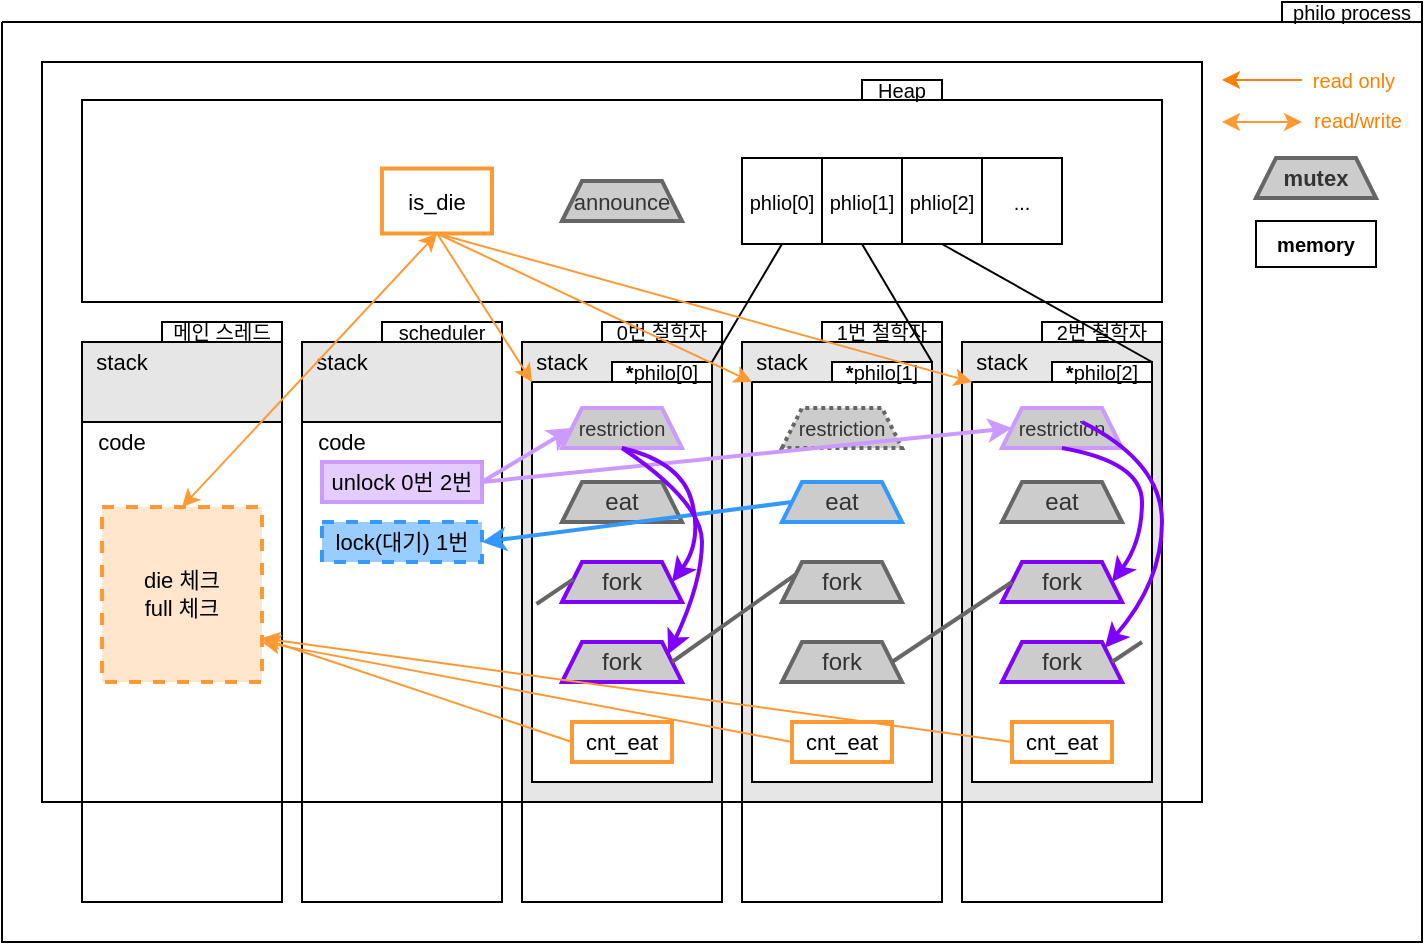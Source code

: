 <mxfile version="16.5.6" type="device"><diagram id="tbqiE4dbGTn-jO08lg78" name="Page-1"><mxGraphModel dx="1576" dy="487" grid="1" gridSize="10" guides="1" tooltips="1" connect="1" arrows="1" fold="1" page="1" pageScale="1" pageWidth="827" pageHeight="1169" math="0" shadow="0"><root><mxCell id="0"/><mxCell id="1" parent="0"/><mxCell id="xR-c-VvxrOip-rtL6C1P-1" value="" style="swimlane;startSize=0;fillColor=none;" parent="1" vertex="1"><mxGeometry x="-80" y="30" width="710" height="460" as="geometry"/></mxCell><mxCell id="xR-c-VvxrOip-rtL6C1P-2" value="" style="rounded=0;whiteSpace=wrap;html=1;" parent="xR-c-VvxrOip-rtL6C1P-1" vertex="1"><mxGeometry x="20" y="20" width="580" height="370" as="geometry"/></mxCell><mxCell id="xR-c-VvxrOip-rtL6C1P-21" value="" style="rounded=0;whiteSpace=wrap;html=1;fillColor=default;" parent="xR-c-VvxrOip-rtL6C1P-1" vertex="1"><mxGeometry x="40" y="39" width="540" height="101" as="geometry"/></mxCell><mxCell id="xR-c-VvxrOip-rtL6C1P-22" value="Heap" style="text;html=1;strokeColor=default;fillColor=default;align=center;verticalAlign=middle;whiteSpace=wrap;rounded=0;fontSize=10;" parent="xR-c-VvxrOip-rtL6C1P-1" vertex="1"><mxGeometry x="430" y="29" width="40" height="10" as="geometry"/></mxCell><mxCell id="xR-c-VvxrOip-rtL6C1P-51" value="is_die" style="rounded=0;whiteSpace=wrap;html=1;fontSize=11;strokeColor=#FF9933;fillColor=default;strokeWidth=2;" parent="xR-c-VvxrOip-rtL6C1P-1" vertex="1"><mxGeometry x="190" y="73.25" width="55" height="32.5" as="geometry"/></mxCell><mxCell id="xR-c-VvxrOip-rtL6C1P-58" value="" style="endArrow=classic;html=1;rounded=0;fontSize=8;strokeColor=#FF8000;" parent="xR-c-VvxrOip-rtL6C1P-1" edge="1"><mxGeometry width="50" height="50" relative="1" as="geometry"><mxPoint x="650" y="29" as="sourcePoint"/><mxPoint x="610" y="29" as="targetPoint"/></mxGeometry></mxCell><mxCell id="xR-c-VvxrOip-rtL6C1P-69" value="read only" style="text;html=1;strokeColor=none;fillColor=none;align=center;verticalAlign=middle;whiteSpace=wrap;rounded=0;fontSize=10;fontColor=#FF8000;" parent="xR-c-VvxrOip-rtL6C1P-1" vertex="1"><mxGeometry x="651" y="24" width="50" height="10" as="geometry"/></mxCell><mxCell id="xR-c-VvxrOip-rtL6C1P-24" value="메인 스레드" style="text;html=1;strokeColor=default;fillColor=default;align=center;verticalAlign=middle;whiteSpace=wrap;rounded=0;fontSize=10;" parent="xR-c-VvxrOip-rtL6C1P-1" vertex="1"><mxGeometry x="80" y="150" width="60" height="10" as="geometry"/></mxCell><mxCell id="xR-c-VvxrOip-rtL6C1P-5" value="" style="rounded=0;whiteSpace=wrap;html=1;fillColor=#E6E6E6;" parent="xR-c-VvxrOip-rtL6C1P-1" vertex="1"><mxGeometry x="40" y="160" width="100" height="190" as="geometry"/></mxCell><mxCell id="9Kyh-fDRt-p_6AK05eIm-3" value="scheduler" style="text;html=1;strokeColor=default;fillColor=default;align=center;verticalAlign=middle;whiteSpace=wrap;rounded=0;fontSize=10;" vertex="1" parent="xR-c-VvxrOip-rtL6C1P-1"><mxGeometry x="190" y="150" width="60" height="10" as="geometry"/></mxCell><mxCell id="9Kyh-fDRt-p_6AK05eIm-9" value="0번 철학자" style="text;html=1;strokeColor=default;fillColor=default;align=center;verticalAlign=middle;whiteSpace=wrap;rounded=0;fontSize=10;" vertex="1" parent="xR-c-VvxrOip-rtL6C1P-1"><mxGeometry x="300" y="150" width="60" height="10" as="geometry"/></mxCell><mxCell id="9Kyh-fDRt-p_6AK05eIm-11" value="1번 철학자" style="text;html=1;strokeColor=default;fillColor=default;align=center;verticalAlign=middle;whiteSpace=wrap;rounded=0;fontSize=10;" vertex="1" parent="xR-c-VvxrOip-rtL6C1P-1"><mxGeometry x="410" y="150" width="60" height="10" as="geometry"/></mxCell><mxCell id="9Kyh-fDRt-p_6AK05eIm-16" value="" style="rounded=0;whiteSpace=wrap;html=1;fillColor=default;" vertex="1" parent="xR-c-VvxrOip-rtL6C1P-1"><mxGeometry x="480" y="390" width="100" height="50" as="geometry"/></mxCell><mxCell id="9Kyh-fDRt-p_6AK05eIm-17" value="2번 철학자" style="text;html=1;strokeColor=default;fillColor=default;align=center;verticalAlign=middle;whiteSpace=wrap;rounded=0;fontSize=10;" vertex="1" parent="xR-c-VvxrOip-rtL6C1P-1"><mxGeometry x="520" y="150" width="60" height="10" as="geometry"/></mxCell><mxCell id="9Kyh-fDRt-p_6AK05eIm-20" value="" style="rounded=0;whiteSpace=wrap;html=1;fillColor=#E6E6E6;" vertex="1" parent="xR-c-VvxrOip-rtL6C1P-1"><mxGeometry x="150" y="160" width="100" height="190" as="geometry"/></mxCell><mxCell id="9Kyh-fDRt-p_6AK05eIm-147" style="edgeStyle=orthogonalEdgeStyle;rounded=0;orthogonalLoop=1;jettySize=auto;html=1;exitX=0.5;exitY=1;exitDx=0;exitDy=0;entryX=0.5;entryY=1;entryDx=0;entryDy=0;fontSize=11;strokeColor=#000000;strokeWidth=1;" edge="1" parent="xR-c-VvxrOip-rtL6C1P-1" source="9Kyh-fDRt-p_6AK05eIm-21" target="xR-c-VvxrOip-rtL6C1P-2"><mxGeometry relative="1" as="geometry"/></mxCell><mxCell id="9Kyh-fDRt-p_6AK05eIm-21" value="" style="rounded=0;whiteSpace=wrap;html=1;fillColor=#E6E6E6;" vertex="1" parent="xR-c-VvxrOip-rtL6C1P-1"><mxGeometry x="260" y="160" width="100" height="230" as="geometry"/></mxCell><mxCell id="9Kyh-fDRt-p_6AK05eIm-22" value="" style="rounded=0;whiteSpace=wrap;html=1;fillColor=#E6E6E6;" vertex="1" parent="xR-c-VvxrOip-rtL6C1P-1"><mxGeometry x="370" y="160" width="100" height="230" as="geometry"/></mxCell><mxCell id="9Kyh-fDRt-p_6AK05eIm-23" value="" style="rounded=0;whiteSpace=wrap;html=1;fillColor=#E6E6E6;" vertex="1" parent="xR-c-VvxrOip-rtL6C1P-1"><mxGeometry x="480" y="160" width="100" height="230" as="geometry"/></mxCell><mxCell id="9Kyh-fDRt-p_6AK05eIm-24" value="" style="rounded=0;whiteSpace=wrap;html=1;fillColor=default;" vertex="1" parent="xR-c-VvxrOip-rtL6C1P-1"><mxGeometry x="265" y="180" width="90" height="200" as="geometry"/></mxCell><mxCell id="9Kyh-fDRt-p_6AK05eIm-25" value="&lt;b&gt;*&lt;/b&gt;philo[0]" style="text;html=1;strokeColor=default;fillColor=default;align=center;verticalAlign=middle;whiteSpace=wrap;rounded=0;fontSize=10;" vertex="1" parent="xR-c-VvxrOip-rtL6C1P-1"><mxGeometry x="305" y="170" width="50" height="10" as="geometry"/></mxCell><mxCell id="9Kyh-fDRt-p_6AK05eIm-26" value="" style="rounded=0;whiteSpace=wrap;html=1;fillColor=default;" vertex="1" parent="xR-c-VvxrOip-rtL6C1P-1"><mxGeometry x="375" y="180" width="90" height="200" as="geometry"/></mxCell><mxCell id="9Kyh-fDRt-p_6AK05eIm-27" value="&lt;b&gt;*&lt;/b&gt;philo[1]" style="text;html=1;strokeColor=default;fillColor=default;align=center;verticalAlign=middle;whiteSpace=wrap;rounded=0;fontSize=10;" vertex="1" parent="xR-c-VvxrOip-rtL6C1P-1"><mxGeometry x="415" y="170" width="50" height="10" as="geometry"/></mxCell><mxCell id="9Kyh-fDRt-p_6AK05eIm-28" value="" style="rounded=0;whiteSpace=wrap;html=1;fillColor=default;" vertex="1" parent="xR-c-VvxrOip-rtL6C1P-1"><mxGeometry x="485" y="180" width="90" height="200" as="geometry"/></mxCell><mxCell id="9Kyh-fDRt-p_6AK05eIm-29" value="&lt;b&gt;*&lt;/b&gt;philo[2]" style="text;html=1;strokeColor=default;fillColor=default;align=center;verticalAlign=middle;whiteSpace=wrap;rounded=0;fontSize=10;" vertex="1" parent="xR-c-VvxrOip-rtL6C1P-1"><mxGeometry x="525" y="170" width="50" height="10" as="geometry"/></mxCell><mxCell id="9Kyh-fDRt-p_6AK05eIm-13" value="restriction" style="shape=trapezoid;perimeter=trapezoidPerimeter;whiteSpace=wrap;html=1;fixedSize=1;size=10;fillColor=#CCCCCC;fontColor=#333333;strokeColor=#CC99FF;strokeWidth=2;fontSize=10;" vertex="1" parent="xR-c-VvxrOip-rtL6C1P-1"><mxGeometry x="280" y="193" width="60" height="20" as="geometry"/></mxCell><mxCell id="9Kyh-fDRt-p_6AK05eIm-30" value="restriction" style="shape=trapezoid;perimeter=trapezoidPerimeter;whiteSpace=wrap;html=1;fixedSize=1;size=10;fillColor=#CCCCCC;fontColor=#333333;strokeColor=#666666;strokeWidth=2;fontSize=10;dashed=1;dashPattern=1 1;" vertex="1" parent="xR-c-VvxrOip-rtL6C1P-1"><mxGeometry x="390" y="193" width="60" height="20" as="geometry"/></mxCell><mxCell id="9Kyh-fDRt-p_6AK05eIm-31" value="restriction" style="shape=trapezoid;perimeter=trapezoidPerimeter;whiteSpace=wrap;html=1;fixedSize=1;size=10;fillColor=#CCCCCC;fontColor=#333333;strokeColor=#CC99FF;strokeWidth=2;fontSize=10;" vertex="1" parent="xR-c-VvxrOip-rtL6C1P-1"><mxGeometry x="500" y="193" width="60" height="20" as="geometry"/></mxCell><mxCell id="9Kyh-fDRt-p_6AK05eIm-32" value="eat" style="shape=trapezoid;perimeter=trapezoidPerimeter;whiteSpace=wrap;html=1;fixedSize=1;size=10;fillColor=#CCCCCC;fontColor=#333333;strokeColor=#666666;strokeWidth=2;fontSize=12;" vertex="1" parent="xR-c-VvxrOip-rtL6C1P-1"><mxGeometry x="280" y="230" width="60" height="20" as="geometry"/></mxCell><mxCell id="9Kyh-fDRt-p_6AK05eIm-36" value="eat" style="shape=trapezoid;perimeter=trapezoidPerimeter;whiteSpace=wrap;html=1;fixedSize=1;size=10;fillColor=#CCCCCC;fontColor=#333333;strokeColor=#3399FF;strokeWidth=2;fontSize=12;" vertex="1" parent="xR-c-VvxrOip-rtL6C1P-1"><mxGeometry x="390" y="230" width="60" height="20" as="geometry"/></mxCell><mxCell id="9Kyh-fDRt-p_6AK05eIm-37" value="eat" style="shape=trapezoid;perimeter=trapezoidPerimeter;whiteSpace=wrap;html=1;fixedSize=1;size=10;fillColor=#CCCCCC;fontColor=#333333;strokeColor=#666666;strokeWidth=2;fontSize=12;" vertex="1" parent="xR-c-VvxrOip-rtL6C1P-1"><mxGeometry x="500" y="230" width="60" height="20" as="geometry"/></mxCell><mxCell id="9Kyh-fDRt-p_6AK05eIm-40" value="announce" style="shape=trapezoid;perimeter=trapezoidPerimeter;whiteSpace=wrap;html=1;fixedSize=1;size=10;fillColor=#CCCCCC;fontColor=#333333;strokeColor=#666666;strokeWidth=2;fontSize=11;" vertex="1" parent="xR-c-VvxrOip-rtL6C1P-1"><mxGeometry x="280" y="79.5" width="60" height="20" as="geometry"/></mxCell><mxCell id="9Kyh-fDRt-p_6AK05eIm-41" value="fork" style="shape=trapezoid;perimeter=trapezoidPerimeter;whiteSpace=wrap;html=1;fixedSize=1;size=10;fillColor=#CCCCCC;fontColor=#333333;strokeColor=#7F00FF;strokeWidth=2;fontSize=12;" vertex="1" parent="xR-c-VvxrOip-rtL6C1P-1"><mxGeometry x="280" y="270" width="60" height="20" as="geometry"/></mxCell><mxCell id="9Kyh-fDRt-p_6AK05eIm-42" value="fork" style="shape=trapezoid;perimeter=trapezoidPerimeter;whiteSpace=wrap;html=1;fixedSize=1;size=10;fillColor=#CCCCCC;fontColor=#333333;strokeColor=#666666;strokeWidth=2;fontSize=12;" vertex="1" parent="xR-c-VvxrOip-rtL6C1P-1"><mxGeometry x="390" y="270" width="60" height="20" as="geometry"/></mxCell><mxCell id="9Kyh-fDRt-p_6AK05eIm-43" value="fork" style="shape=trapezoid;perimeter=trapezoidPerimeter;whiteSpace=wrap;html=1;fixedSize=1;size=10;fillColor=#CCCCCC;fontColor=#333333;strokeColor=#7F00FF;strokeWidth=2;fontSize=12;" vertex="1" parent="xR-c-VvxrOip-rtL6C1P-1"><mxGeometry x="280" y="310" width="60" height="20" as="geometry"/></mxCell><mxCell id="9Kyh-fDRt-p_6AK05eIm-44" value="fork" style="shape=trapezoid;perimeter=trapezoidPerimeter;whiteSpace=wrap;html=1;fixedSize=1;size=10;fillColor=#CCCCCC;fontColor=#333333;strokeColor=#666666;strokeWidth=2;fontSize=12;" vertex="1" parent="xR-c-VvxrOip-rtL6C1P-1"><mxGeometry x="390" y="310" width="60" height="20" as="geometry"/></mxCell><mxCell id="9Kyh-fDRt-p_6AK05eIm-93" value="fork" style="shape=trapezoid;perimeter=trapezoidPerimeter;whiteSpace=wrap;html=1;fixedSize=1;size=10;fillColor=#CCCCCC;fontColor=#333333;strokeColor=#7F00FF;strokeWidth=2;fontSize=12;" vertex="1" parent="xR-c-VvxrOip-rtL6C1P-1"><mxGeometry x="500" y="270" width="60" height="20" as="geometry"/></mxCell><mxCell id="9Kyh-fDRt-p_6AK05eIm-94" value="fork" style="shape=trapezoid;perimeter=trapezoidPerimeter;whiteSpace=wrap;html=1;fixedSize=1;size=10;fillColor=#CCCCCC;fontColor=#333333;strokeColor=#7F00FF;strokeWidth=2;fontSize=12;" vertex="1" parent="xR-c-VvxrOip-rtL6C1P-1"><mxGeometry x="500" y="310" width="60" height="20" as="geometry"/></mxCell><mxCell id="9Kyh-fDRt-p_6AK05eIm-96" value="" style="endArrow=none;html=1;rounded=0;fontSize=11;entryX=1;entryY=0.5;entryDx=0;entryDy=0;exitX=0;exitY=0.25;exitDx=0;exitDy=0;strokeWidth=2;strokeColor=#666666;" edge="1" parent="xR-c-VvxrOip-rtL6C1P-1" source="9Kyh-fDRt-p_6AK05eIm-42" target="9Kyh-fDRt-p_6AK05eIm-43"><mxGeometry width="50" height="50" relative="1" as="geometry"><mxPoint x="230" y="320" as="sourcePoint"/><mxPoint x="280" y="270" as="targetPoint"/></mxGeometry></mxCell><mxCell id="9Kyh-fDRt-p_6AK05eIm-98" value="" style="endArrow=none;html=1;rounded=0;fontSize=11;entryX=1;entryY=0.5;entryDx=0;entryDy=0;exitX=0;exitY=0.5;exitDx=0;exitDy=0;strokeWidth=2;strokeColor=#666666;" edge="1" parent="xR-c-VvxrOip-rtL6C1P-1" source="9Kyh-fDRt-p_6AK05eIm-93" target="9Kyh-fDRt-p_6AK05eIm-44"><mxGeometry width="50" height="50" relative="1" as="geometry"><mxPoint x="405" y="330" as="sourcePoint"/><mxPoint x="345" y="290" as="targetPoint"/></mxGeometry></mxCell><mxCell id="9Kyh-fDRt-p_6AK05eIm-99" value="" style="endArrow=none;html=1;rounded=0;fontSize=11;exitX=1;exitY=0.5;exitDx=0;exitDy=0;strokeWidth=2;strokeColor=#666666;" edge="1" parent="xR-c-VvxrOip-rtL6C1P-1" source="9Kyh-fDRt-p_6AK05eIm-94"><mxGeometry width="50" height="50" relative="1" as="geometry"><mxPoint x="515" y="290" as="sourcePoint"/><mxPoint x="570" y="310" as="targetPoint"/></mxGeometry></mxCell><mxCell id="9Kyh-fDRt-p_6AK05eIm-102" value="" style="endArrow=none;html=1;rounded=0;fontSize=11;exitX=1;exitY=0.5;exitDx=0;exitDy=0;strokeWidth=2;strokeColor=#666666;entryX=0.983;entryY=0.797;entryDx=0;entryDy=0;entryPerimeter=0;" edge="1" parent="xR-c-VvxrOip-rtL6C1P-1"><mxGeometry width="50" height="50" relative="1" as="geometry"><mxPoint x="267.26" y="291" as="sourcePoint"/><mxPoint x="285.73" y="278.52" as="targetPoint"/></mxGeometry></mxCell><mxCell id="9Kyh-fDRt-p_6AK05eIm-105" value="stack" style="text;html=1;strokeColor=none;fillColor=none;align=center;verticalAlign=middle;whiteSpace=wrap;rounded=0;fontSize=11;" vertex="1" parent="xR-c-VvxrOip-rtL6C1P-1"><mxGeometry x="480" y="160" width="40" height="20" as="geometry"/></mxCell><mxCell id="9Kyh-fDRt-p_6AK05eIm-106" value="stack" style="text;html=1;strokeColor=none;fillColor=none;align=center;verticalAlign=middle;whiteSpace=wrap;rounded=0;fontSize=11;" vertex="1" parent="xR-c-VvxrOip-rtL6C1P-1"><mxGeometry x="370" y="160" width="40" height="20" as="geometry"/></mxCell><mxCell id="9Kyh-fDRt-p_6AK05eIm-107" value="stack" style="text;html=1;strokeColor=none;fillColor=none;align=center;verticalAlign=middle;whiteSpace=wrap;rounded=0;fontSize=11;" vertex="1" parent="xR-c-VvxrOip-rtL6C1P-1"><mxGeometry x="260" y="160" width="40" height="20" as="geometry"/></mxCell><mxCell id="9Kyh-fDRt-p_6AK05eIm-108" value="stack" style="text;html=1;strokeColor=none;fillColor=none;align=center;verticalAlign=middle;whiteSpace=wrap;rounded=0;fontSize=11;" vertex="1" parent="xR-c-VvxrOip-rtL6C1P-1"><mxGeometry x="150" y="160" width="40" height="20" as="geometry"/></mxCell><mxCell id="9Kyh-fDRt-p_6AK05eIm-109" value="stack" style="text;html=1;strokeColor=none;fillColor=none;align=center;verticalAlign=middle;whiteSpace=wrap;rounded=0;fontSize=11;" vertex="1" parent="xR-c-VvxrOip-rtL6C1P-1"><mxGeometry x="40" y="160" width="40" height="20" as="geometry"/></mxCell><mxCell id="xR-c-VvxrOip-rtL6C1P-14" value="" style="rounded=0;whiteSpace=wrap;html=1;fillColor=default;" parent="xR-c-VvxrOip-rtL6C1P-1" vertex="1"><mxGeometry x="150" y="200" width="100" height="190" as="geometry"/></mxCell><mxCell id="9Kyh-fDRt-p_6AK05eIm-111" value="code" style="text;html=1;strokeColor=none;fillColor=none;align=center;verticalAlign=middle;whiteSpace=wrap;rounded=0;fontSize=11;" vertex="1" parent="xR-c-VvxrOip-rtL6C1P-1"><mxGeometry x="150" y="200" width="40" height="20" as="geometry"/></mxCell><mxCell id="9Kyh-fDRt-p_6AK05eIm-112" value="" style="endArrow=classic;html=1;rounded=0;fontSize=11;strokeColor=#CC99FF;strokeWidth=2;entryX=0;entryY=0.5;entryDx=0;entryDy=0;exitX=1;exitY=0.5;exitDx=0;exitDy=0;" edge="1" parent="xR-c-VvxrOip-rtL6C1P-1" source="9Kyh-fDRt-p_6AK05eIm-113" target="9Kyh-fDRt-p_6AK05eIm-13"><mxGeometry width="50" height="50" relative="1" as="geometry"><mxPoint x="230" y="250" as="sourcePoint"/><mxPoint x="280" y="200" as="targetPoint"/></mxGeometry></mxCell><mxCell id="9Kyh-fDRt-p_6AK05eIm-113" value="unlock 0번 2번" style="rounded=0;whiteSpace=wrap;html=1;fontSize=11;strokeWidth=2;fillColor=#E5CCFF;strokeColor=#CC99FF;" vertex="1" parent="xR-c-VvxrOip-rtL6C1P-1"><mxGeometry x="160" y="220" width="80" height="20" as="geometry"/></mxCell><mxCell id="9Kyh-fDRt-p_6AK05eIm-114" value="" style="endArrow=classic;html=1;rounded=0;fontSize=11;strokeColor=#CC99FF;strokeWidth=2;entryX=0;entryY=0.5;entryDx=0;entryDy=0;exitX=1;exitY=0.5;exitDx=0;exitDy=0;" edge="1" parent="xR-c-VvxrOip-rtL6C1P-1" source="9Kyh-fDRt-p_6AK05eIm-113" target="9Kyh-fDRt-p_6AK05eIm-31"><mxGeometry width="50" height="50" relative="1" as="geometry"><mxPoint x="250" y="240" as="sourcePoint"/><mxPoint x="295" y="213" as="targetPoint"/></mxGeometry></mxCell><mxCell id="9Kyh-fDRt-p_6AK05eIm-115" value="lock(대기) 1번" style="rounded=0;whiteSpace=wrap;html=1;fontSize=11;strokeWidth=2;fillColor=#99CCFF;strokeColor=#3399FF;dashed=1;" vertex="1" parent="xR-c-VvxrOip-rtL6C1P-1"><mxGeometry x="160" y="250" width="80" height="20" as="geometry"/></mxCell><mxCell id="9Kyh-fDRt-p_6AK05eIm-116" value="" style="endArrow=classic;html=1;rounded=0;fontSize=11;strokeColor=#3399FF;strokeWidth=2;entryX=1;entryY=0.5;entryDx=0;entryDy=0;exitX=0;exitY=0.5;exitDx=0;exitDy=0;" edge="1" parent="xR-c-VvxrOip-rtL6C1P-1" source="9Kyh-fDRt-p_6AK05eIm-36" target="9Kyh-fDRt-p_6AK05eIm-115"><mxGeometry width="50" height="50" relative="1" as="geometry"><mxPoint x="250" y="240" as="sourcePoint"/><mxPoint x="515" y="213" as="targetPoint"/></mxGeometry></mxCell><mxCell id="9Kyh-fDRt-p_6AK05eIm-117" value="" style="curved=1;endArrow=classic;html=1;rounded=0;fontSize=11;strokeColor=#7F00FF;strokeWidth=2;exitX=0.5;exitY=1;exitDx=0;exitDy=0;entryX=1;entryY=0.5;entryDx=0;entryDy=0;" edge="1" parent="xR-c-VvxrOip-rtL6C1P-1" source="9Kyh-fDRt-p_6AK05eIm-13" target="9Kyh-fDRt-p_6AK05eIm-41"><mxGeometry width="50" height="50" relative="1" as="geometry"><mxPoint x="300" y="220" as="sourcePoint"/><mxPoint x="350" y="170" as="targetPoint"/><Array as="points"><mxPoint x="340" y="220"/><mxPoint x="350" y="260"/></Array></mxGeometry></mxCell><mxCell id="9Kyh-fDRt-p_6AK05eIm-118" value="" style="curved=1;endArrow=classic;html=1;rounded=0;fontSize=11;strokeColor=#7F00FF;strokeWidth=2;exitX=0.5;exitY=1;exitDx=0;exitDy=0;entryX=1;entryY=0.25;entryDx=0;entryDy=0;" edge="1" parent="xR-c-VvxrOip-rtL6C1P-1" source="9Kyh-fDRt-p_6AK05eIm-13" target="9Kyh-fDRt-p_6AK05eIm-43"><mxGeometry width="50" height="50" relative="1" as="geometry"><mxPoint x="320" y="223" as="sourcePoint"/><mxPoint x="345" y="290" as="targetPoint"/><Array as="points"><mxPoint x="350" y="240"/><mxPoint x="350" y="280"/></Array></mxGeometry></mxCell><mxCell id="9Kyh-fDRt-p_6AK05eIm-136" value="" style="curved=1;endArrow=classic;html=1;rounded=0;fontSize=11;strokeColor=#7F00FF;strokeWidth=2;exitX=0.5;exitY=1;exitDx=0;exitDy=0;entryX=1;entryY=0.5;entryDx=0;entryDy=0;" edge="1" parent="xR-c-VvxrOip-rtL6C1P-1" source="9Kyh-fDRt-p_6AK05eIm-31" target="9Kyh-fDRt-p_6AK05eIm-93"><mxGeometry width="50" height="50" relative="1" as="geometry"><mxPoint x="320" y="223" as="sourcePoint"/><mxPoint x="343.077" y="326.154" as="targetPoint"/><Array as="points"><mxPoint x="570" y="220"/><mxPoint x="570" y="260"/></Array></mxGeometry></mxCell><mxCell id="9Kyh-fDRt-p_6AK05eIm-139" value="" style="rounded=0;whiteSpace=wrap;html=1;fillColor=default;" vertex="1" parent="xR-c-VvxrOip-rtL6C1P-1"><mxGeometry x="40" y="200" width="100" height="190" as="geometry"/></mxCell><mxCell id="9Kyh-fDRt-p_6AK05eIm-140" value="code" style="text;html=1;strokeColor=none;fillColor=none;align=center;verticalAlign=middle;whiteSpace=wrap;rounded=0;fontSize=11;" vertex="1" parent="xR-c-VvxrOip-rtL6C1P-1"><mxGeometry x="40" y="200" width="40" height="20" as="geometry"/></mxCell><mxCell id="9Kyh-fDRt-p_6AK05eIm-141" value="die 체크&lt;br&gt;full 체크" style="rounded=0;whiteSpace=wrap;html=1;dashed=1;fontSize=11;strokeColor=#FF9933;strokeWidth=2;fillColor=#FFE6CC;" vertex="1" parent="xR-c-VvxrOip-rtL6C1P-1"><mxGeometry x="50" y="242.5" width="80" height="87.5" as="geometry"/></mxCell><mxCell id="9Kyh-fDRt-p_6AK05eIm-142" value="" style="endArrow=none;html=1;rounded=0;fontSize=10;strokeColor=#000000;strokeWidth=1;entryX=0.5;entryY=1;entryDx=0;entryDy=0;exitX=1;exitY=0;exitDx=0;exitDy=0;" edge="1" parent="xR-c-VvxrOip-rtL6C1P-1" source="9Kyh-fDRt-p_6AK05eIm-25" target="xR-c-VvxrOip-rtL6C1P-45"><mxGeometry width="50" height="50" relative="1" as="geometry"><mxPoint x="320" y="280" as="sourcePoint"/><mxPoint x="370" y="230" as="targetPoint"/></mxGeometry></mxCell><mxCell id="9Kyh-fDRt-p_6AK05eIm-143" value="" style="endArrow=none;html=1;rounded=0;fontSize=10;strokeColor=#000000;strokeWidth=1;entryX=0.5;entryY=1;entryDx=0;entryDy=0;exitX=1;exitY=0;exitDx=0;exitDy=0;" edge="1" parent="xR-c-VvxrOip-rtL6C1P-1" source="9Kyh-fDRt-p_6AK05eIm-27" target="xR-c-VvxrOip-rtL6C1P-46"><mxGeometry width="50" height="50" relative="1" as="geometry"><mxPoint x="365" y="180" as="sourcePoint"/><mxPoint x="390" y="133" as="targetPoint"/></mxGeometry></mxCell><mxCell id="9Kyh-fDRt-p_6AK05eIm-144" value="" style="endArrow=none;html=1;rounded=0;fontSize=10;strokeColor=#000000;strokeWidth=1;entryX=0.5;entryY=1;entryDx=0;entryDy=0;exitX=1;exitY=0;exitDx=0;exitDy=0;" edge="1" parent="xR-c-VvxrOip-rtL6C1P-1" source="9Kyh-fDRt-p_6AK05eIm-29" target="xR-c-VvxrOip-rtL6C1P-47"><mxGeometry width="50" height="50" relative="1" as="geometry"><mxPoint x="375" y="190" as="sourcePoint"/><mxPoint x="400" y="143" as="targetPoint"/></mxGeometry></mxCell><mxCell id="9Kyh-fDRt-p_6AK05eIm-110" value="" style="group;fontSize=13;" vertex="1" connectable="0" parent="xR-c-VvxrOip-rtL6C1P-1"><mxGeometry x="370" y="68" width="160" height="43" as="geometry"/></mxCell><mxCell id="xR-c-VvxrOip-rtL6C1P-45" value="phlio[0]" style="rounded=0;whiteSpace=wrap;html=1;fontSize=10;strokeColor=default;fillColor=default;" parent="9Kyh-fDRt-p_6AK05eIm-110" vertex="1"><mxGeometry width="40" height="43" as="geometry"/></mxCell><mxCell id="xR-c-VvxrOip-rtL6C1P-46" value="&lt;span style=&quot;font-size: 10px;&quot;&gt;phlio[1]&lt;/span&gt;" style="rounded=0;whiteSpace=wrap;html=1;fontSize=10;strokeColor=default;fillColor=default;" parent="9Kyh-fDRt-p_6AK05eIm-110" vertex="1"><mxGeometry x="40" width="40" height="43" as="geometry"/></mxCell><mxCell id="xR-c-VvxrOip-rtL6C1P-47" value="&lt;span style=&quot;font-size: 10px;&quot;&gt;phlio[2]&lt;/span&gt;" style="rounded=0;whiteSpace=wrap;html=1;fontSize=10;strokeColor=default;fillColor=default;" parent="9Kyh-fDRt-p_6AK05eIm-110" vertex="1"><mxGeometry x="80" width="40" height="43" as="geometry"/></mxCell><mxCell id="xR-c-VvxrOip-rtL6C1P-48" value="..." style="rounded=0;whiteSpace=wrap;html=1;fontSize=10;strokeColor=default;fillColor=default;" parent="9Kyh-fDRt-p_6AK05eIm-110" vertex="1"><mxGeometry x="120" width="40" height="43" as="geometry"/></mxCell><mxCell id="9Kyh-fDRt-p_6AK05eIm-146" value="cnt_eat" style="rounded=0;whiteSpace=wrap;html=1;fontSize=11;strokeWidth=2;fillColor=#FFFFFF;strokeColor=#FF9933;" vertex="1" parent="xR-c-VvxrOip-rtL6C1P-1"><mxGeometry x="285" y="350" width="50" height="20" as="geometry"/></mxCell><mxCell id="9Kyh-fDRt-p_6AK05eIm-148" value="" style="rounded=0;whiteSpace=wrap;html=1;fillColor=default;" vertex="1" parent="xR-c-VvxrOip-rtL6C1P-1"><mxGeometry x="370" y="390" width="100" height="50" as="geometry"/></mxCell><mxCell id="9Kyh-fDRt-p_6AK05eIm-149" value="" style="rounded=0;whiteSpace=wrap;html=1;fillColor=default;" vertex="1" parent="xR-c-VvxrOip-rtL6C1P-1"><mxGeometry x="260" y="390" width="100" height="50" as="geometry"/></mxCell><mxCell id="9Kyh-fDRt-p_6AK05eIm-150" value="" style="rounded=0;whiteSpace=wrap;html=1;fillColor=default;" vertex="1" parent="xR-c-VvxrOip-rtL6C1P-1"><mxGeometry x="150" y="390" width="100" height="50" as="geometry"/></mxCell><mxCell id="9Kyh-fDRt-p_6AK05eIm-152" value="" style="rounded=0;whiteSpace=wrap;html=1;fillColor=default;" vertex="1" parent="xR-c-VvxrOip-rtL6C1P-1"><mxGeometry x="40" y="390" width="100" height="50" as="geometry"/></mxCell><mxCell id="9Kyh-fDRt-p_6AK05eIm-155" value="cnt_eat" style="rounded=0;whiteSpace=wrap;html=1;fontSize=11;strokeWidth=2;fillColor=#FFFFFF;strokeColor=#FF9933;" vertex="1" parent="xR-c-VvxrOip-rtL6C1P-1"><mxGeometry x="395" y="350" width="50" height="20" as="geometry"/></mxCell><mxCell id="9Kyh-fDRt-p_6AK05eIm-156" value="cnt_eat" style="rounded=0;whiteSpace=wrap;html=1;fontSize=11;strokeWidth=2;fillColor=#FFFFFF;strokeColor=#FF9933;" vertex="1" parent="xR-c-VvxrOip-rtL6C1P-1"><mxGeometry x="505" y="350" width="50" height="20" as="geometry"/></mxCell><mxCell id="9Kyh-fDRt-p_6AK05eIm-157" value="" style="endArrow=classic;html=1;rounded=0;fontSize=11;strokeColor=#FF9933;strokeWidth=1;exitX=0;exitY=0.5;exitDx=0;exitDy=0;entryX=1;entryY=0.75;entryDx=0;entryDy=0;" edge="1" parent="xR-c-VvxrOip-rtL6C1P-1" source="9Kyh-fDRt-p_6AK05eIm-146" target="9Kyh-fDRt-p_6AK05eIm-141"><mxGeometry width="50" height="50" relative="1" as="geometry"><mxPoint x="320" y="290" as="sourcePoint"/><mxPoint x="370" y="240" as="targetPoint"/></mxGeometry></mxCell><mxCell id="9Kyh-fDRt-p_6AK05eIm-159" value="" style="endArrow=classic;html=1;rounded=0;fontSize=11;strokeColor=#FF9933;strokeWidth=1;exitX=0;exitY=0.5;exitDx=0;exitDy=0;entryX=1;entryY=0.75;entryDx=0;entryDy=0;" edge="1" parent="xR-c-VvxrOip-rtL6C1P-1" source="9Kyh-fDRt-p_6AK05eIm-156" target="9Kyh-fDRt-p_6AK05eIm-141"><mxGeometry width="50" height="50" relative="1" as="geometry"><mxPoint x="305" y="380" as="sourcePoint"/><mxPoint x="150" y="328.125" as="targetPoint"/></mxGeometry></mxCell><mxCell id="9Kyh-fDRt-p_6AK05eIm-161" value="" style="endArrow=classic;html=1;rounded=0;fontSize=11;strokeColor=#FF9933;strokeWidth=1;exitX=0.5;exitY=1;exitDx=0;exitDy=0;entryX=0;entryY=0;entryDx=0;entryDy=0;" edge="1" parent="xR-c-VvxrOip-rtL6C1P-1" source="xR-c-VvxrOip-rtL6C1P-51" target="9Kyh-fDRt-p_6AK05eIm-24"><mxGeometry width="50" height="50" relative="1" as="geometry"><mxPoint x="305" y="380" as="sourcePoint"/><mxPoint x="150" y="328.125" as="targetPoint"/></mxGeometry></mxCell><mxCell id="9Kyh-fDRt-p_6AK05eIm-162" value="" style="endArrow=classic;html=1;rounded=0;fontSize=11;strokeColor=#FF9933;strokeWidth=1;exitX=0.5;exitY=1;exitDx=0;exitDy=0;entryX=0;entryY=0;entryDx=0;entryDy=0;" edge="1" parent="xR-c-VvxrOip-rtL6C1P-1" source="xR-c-VvxrOip-rtL6C1P-51" target="9Kyh-fDRt-p_6AK05eIm-26"><mxGeometry width="50" height="50" relative="1" as="geometry"><mxPoint x="227.5" y="115.75" as="sourcePoint"/><mxPoint x="275" y="190" as="targetPoint"/></mxGeometry></mxCell><mxCell id="9Kyh-fDRt-p_6AK05eIm-163" value="" style="endArrow=classic;html=1;rounded=0;fontSize=11;strokeColor=#FF9933;strokeWidth=1;exitX=0.5;exitY=1;exitDx=0;exitDy=0;entryX=0;entryY=0;entryDx=0;entryDy=0;" edge="1" parent="xR-c-VvxrOip-rtL6C1P-1" source="xR-c-VvxrOip-rtL6C1P-51" target="9Kyh-fDRt-p_6AK05eIm-28"><mxGeometry width="50" height="50" relative="1" as="geometry"><mxPoint x="237.5" y="125.75" as="sourcePoint"/><mxPoint x="285" y="200" as="targetPoint"/></mxGeometry></mxCell><mxCell id="9Kyh-fDRt-p_6AK05eIm-165" value="" style="endArrow=classic;startArrow=classic;html=1;rounded=0;fontSize=11;strokeColor=#FF9933;strokeWidth=1;" edge="1" parent="xR-c-VvxrOip-rtL6C1P-1"><mxGeometry width="50" height="50" relative="1" as="geometry"><mxPoint x="650" y="50" as="sourcePoint"/><mxPoint x="610" y="50" as="targetPoint"/></mxGeometry></mxCell><mxCell id="9Kyh-fDRt-p_6AK05eIm-166" value="read/write" style="text;html=1;strokeColor=none;fillColor=none;align=center;verticalAlign=middle;whiteSpace=wrap;rounded=0;fontSize=10;fontColor=#FF8000;" vertex="1" parent="xR-c-VvxrOip-rtL6C1P-1"><mxGeometry x="653" y="44" width="50" height="10" as="geometry"/></mxCell><mxCell id="9Kyh-fDRt-p_6AK05eIm-167" value="" style="endArrow=classic;startArrow=classic;html=1;rounded=0;fontSize=11;strokeColor=#FF9933;strokeWidth=1;entryX=0.5;entryY=1;entryDx=0;entryDy=0;exitX=0.5;exitY=0;exitDx=0;exitDy=0;" edge="1" parent="xR-c-VvxrOip-rtL6C1P-1" source="9Kyh-fDRt-p_6AK05eIm-141" target="xR-c-VvxrOip-rtL6C1P-51"><mxGeometry width="50" height="50" relative="1" as="geometry"><mxPoint x="660" y="60" as="sourcePoint"/><mxPoint x="620" y="60" as="targetPoint"/></mxGeometry></mxCell><mxCell id="9Kyh-fDRt-p_6AK05eIm-168" value="mutex" style="shape=trapezoid;perimeter=trapezoidPerimeter;whiteSpace=wrap;html=1;fixedSize=1;size=10;fillColor=#CCCCCC;fontColor=#333333;strokeColor=#666666;strokeWidth=2;fontSize=11;fontStyle=1" vertex="1" parent="xR-c-VvxrOip-rtL6C1P-1"><mxGeometry x="627" y="68" width="60" height="20" as="geometry"/></mxCell><mxCell id="9Kyh-fDRt-p_6AK05eIm-169" value="&lt;b&gt;memory&lt;/b&gt;" style="rounded=0;whiteSpace=wrap;html=1;fontSize=10;strokeColor=default;fillColor=default;" vertex="1" parent="xR-c-VvxrOip-rtL6C1P-1"><mxGeometry x="627" y="99.5" width="60" height="23" as="geometry"/></mxCell><mxCell id="xR-c-VvxrOip-rtL6C1P-50" value="philo process" style="text;html=1;strokeColor=default;fillColor=default;align=center;verticalAlign=middle;whiteSpace=wrap;rounded=0;fontSize=10;" parent="1" vertex="1"><mxGeometry x="560" y="20" width="70" height="10" as="geometry"/></mxCell><mxCell id="9Kyh-fDRt-p_6AK05eIm-137" value="" style="curved=1;endArrow=classic;html=1;rounded=0;fontSize=11;strokeColor=#7F00FF;strokeWidth=2;entryX=1;entryY=0;entryDx=0;entryDy=0;" edge="1" parent="1" target="9Kyh-fDRt-p_6AK05eIm-94"><mxGeometry width="50" height="50" relative="1" as="geometry"><mxPoint x="460" y="230" as="sourcePoint"/><mxPoint x="495" y="310" as="targetPoint"/><Array as="points"><mxPoint x="500" y="250"/><mxPoint x="500" y="310"/></Array></mxGeometry></mxCell><mxCell id="9Kyh-fDRt-p_6AK05eIm-158" value="" style="endArrow=classic;html=1;rounded=0;fontSize=11;strokeColor=#FF9933;strokeWidth=1;exitX=0;exitY=0.5;exitDx=0;exitDy=0;" edge="1" parent="1" source="9Kyh-fDRt-p_6AK05eIm-155"><mxGeometry width="50" height="50" relative="1" as="geometry"><mxPoint x="215" y="400" as="sourcePoint"/><mxPoint x="50" y="340" as="targetPoint"/></mxGeometry></mxCell></root></mxGraphModel></diagram></mxfile>